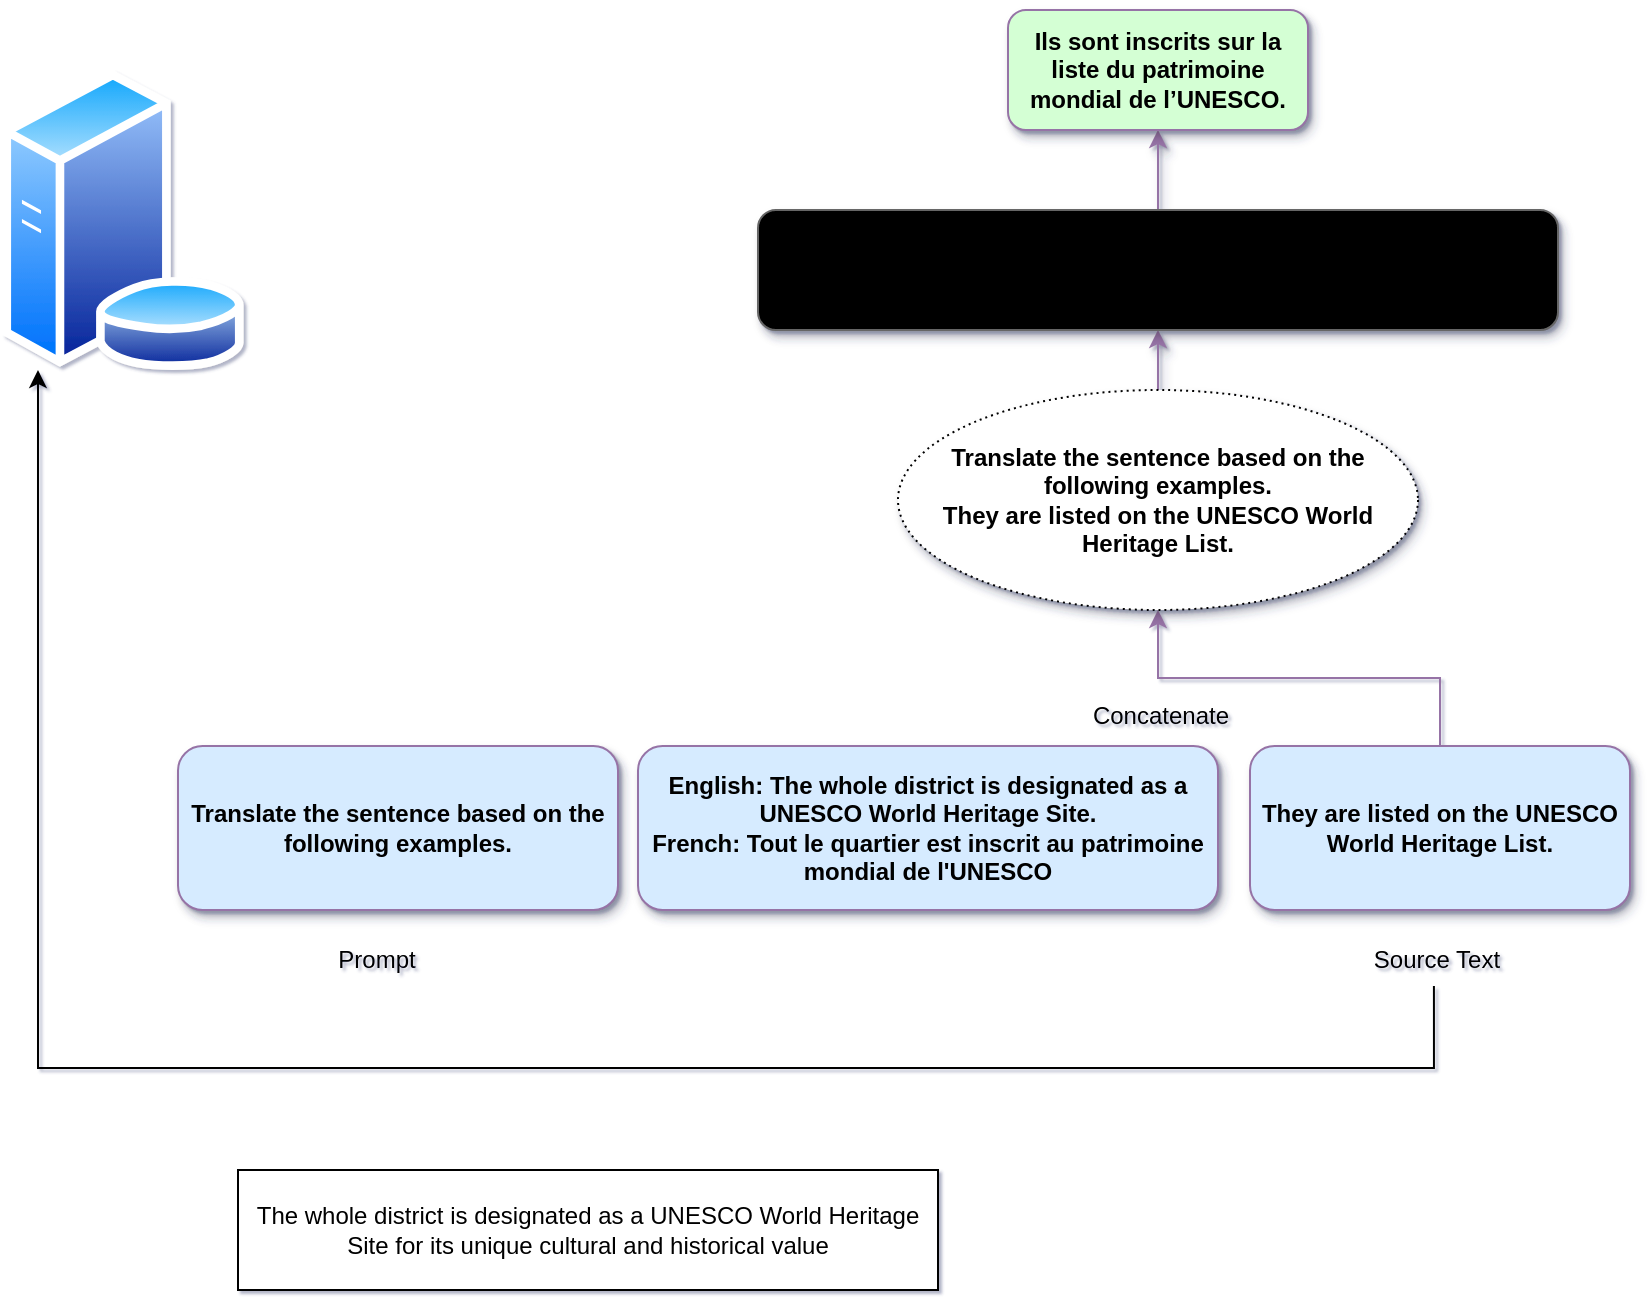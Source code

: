 <mxfile version="26.2.3">
  <diagram name="Page-1" id="dPe-yoAAF0uT67GYots7">
    <mxGraphModel dx="1307" dy="795" grid="1" gridSize="10" guides="1" tooltips="1" connect="1" arrows="1" fold="1" page="1" pageScale="1" pageWidth="850" pageHeight="1100" math="0" shadow="1">
      <root>
        <mxCell id="0" />
        <mxCell id="1" parent="0" />
        <mxCell id="rVGYfOko8amNhe19nSk2-1" value="&lt;span class=&quot;OYPEnA font-feature-liga-off font-feature-clig-off font-feature-calt-off text-decoration-none text-strikethrough-none&quot; style=&quot;color: rgb(0, 0, 0); font-style: normal; font-kerning: normal;&quot;&gt;Translate the sentence based on the following examples.&lt;/span&gt;" style="rounded=1;whiteSpace=wrap;html=1;shadow=1;fontStyle=1;fillColor=#D6EBFF;strokeColor=#9673a6;" parent="1" vertex="1">
          <mxGeometry x="110" y="468" width="220" height="82" as="geometry" />
        </mxCell>
        <mxCell id="rVGYfOko8amNhe19nSk2-5" value="" style="edgeStyle=orthogonalEdgeStyle;rounded=0;orthogonalLoop=1;jettySize=auto;html=1;shadow=0;fontStyle=1;fillColor=#e1d5e7;strokeColor=#9673a6;" parent="1" source="rVGYfOko8amNhe19nSk2-2" target="rVGYfOko8amNhe19nSk2-3" edge="1">
          <mxGeometry relative="1" as="geometry" />
        </mxCell>
        <mxCell id="rVGYfOko8amNhe19nSk2-2" value="&lt;span class=&quot;OYPEnA font-feature-liga-off font-feature-clig-off font-feature-calt-off text-decoration-none text-strikethrough-none&quot; style=&quot;color: rgb(0, 0, 0); font-style: normal; font-kerning: normal;&quot;&gt;They are listed on the UNESCO World Heritage List.&lt;/span&gt;" style="rounded=1;whiteSpace=wrap;html=1;shadow=1;fontStyle=1;fillColor=#D6EBFF;strokeColor=#9673a6;" parent="1" vertex="1">
          <mxGeometry x="646" y="468" width="190" height="82" as="geometry" />
        </mxCell>
        <mxCell id="rVGYfOko8amNhe19nSk2-10" value="" style="edgeStyle=orthogonalEdgeStyle;rounded=0;orthogonalLoop=1;jettySize=auto;html=1;shadow=1;fontStyle=1;fillColor=#e1d5e7;strokeColor=#9673a6;" parent="1" source="rVGYfOko8amNhe19nSk2-3" target="rVGYfOko8amNhe19nSk2-9" edge="1">
          <mxGeometry relative="1" as="geometry" />
        </mxCell>
        <mxCell id="rVGYfOko8amNhe19nSk2-3" value="&lt;span class=&quot;OYPEnA font-feature-liga-off font-feature-clig-off font-feature-calt-off text-decoration-none text-strikethrough-none&quot; style=&quot;color: rgb(0, 0, 0); font-style: normal; font-kerning: normal;&quot;&gt;Translate the sentence based on the following examples.&lt;/span&gt;&lt;br&gt;They are listed on the UNESCO World Heritage List." style="ellipse;whiteSpace=wrap;html=1;shadow=1;fontStyle=1;gradientColor=none;dashed=1;dashPattern=1 2;" parent="1" vertex="1">
          <mxGeometry x="470" y="290" width="260" height="110" as="geometry" />
        </mxCell>
        <mxCell id="rVGYfOko8amNhe19nSk2-6" value="Prompt" style="text;html=1;align=center;verticalAlign=middle;resizable=0;points=[];autosize=1;shadow=1;fontStyle=0;" parent="1" vertex="1">
          <mxGeometry x="179" y="560" width="60" height="30" as="geometry" />
        </mxCell>
        <mxCell id="rVGYfOko8amNhe19nSk2-7" value="&lt;div&gt;Source Text&lt;/div&gt;" style="text;html=1;align=center;verticalAlign=middle;resizable=0;points=[];autosize=1;shadow=1;fontStyle=0;" parent="1" vertex="1">
          <mxGeometry x="694" y="560" width="90" height="30" as="geometry" />
        </mxCell>
        <mxCell id="rVGYfOko8amNhe19nSk2-8" value="Concatenate" style="text;html=1;align=center;verticalAlign=middle;resizable=0;points=[];autosize=1;shadow=1;fontStyle=0;" parent="1" vertex="1">
          <mxGeometry x="556" y="438" width="90" height="30" as="geometry" />
        </mxCell>
        <mxCell id="rVGYfOko8amNhe19nSk2-12" value="" style="edgeStyle=orthogonalEdgeStyle;rounded=0;orthogonalLoop=1;jettySize=auto;html=1;shadow=1;fontStyle=1;fillColor=#e1d5e7;strokeColor=#9673a6;" parent="1" source="rVGYfOko8amNhe19nSk2-9" target="rVGYfOko8amNhe19nSk2-11" edge="1">
          <mxGeometry relative="1" as="geometry" />
        </mxCell>
        <mxCell id="rVGYfOko8amNhe19nSk2-9" value="&lt;font style=&quot;font-size: 18px;&quot;&gt;Large Language Model&lt;/font&gt;" style="rounded=1;whiteSpace=wrap;html=1;shadow=1;fontStyle=1;fillColor=light-dark(#e2d6f3, #ededed);strokeColor=#666666;gradientColor=light-dark(#c6b2e3, #535353);" parent="1" vertex="1">
          <mxGeometry x="400" y="200" width="400" height="60" as="geometry" />
        </mxCell>
        <mxCell id="rVGYfOko8amNhe19nSk2-11" value="&lt;div class=&quot;line-clamp-2&quot;&gt;&lt;div class=&quot;&quot; dir=&quot;auto&quot;&gt;&lt;span class=&quot;&quot;&gt;Ils sont inscrits sur la liste du patrimoine mondial de l’UNESCO.&lt;/span&gt;&lt;/div&gt;&lt;/div&gt;" style="whiteSpace=wrap;html=1;rounded=1;shadow=1;fontStyle=1;fillColor=#D4FFD4;strokeColor=#9673a6;" parent="1" vertex="1">
          <mxGeometry x="525" y="100" width="150" height="60" as="geometry" />
        </mxCell>
        <mxCell id="00uqzowmlft3CjKkbiBN-1" value="The whole district is designated as a UNESCO World Heritage Site for its unique cultural and historical value" style="whiteSpace=wrap;html=1;" vertex="1" parent="1">
          <mxGeometry x="140" y="680" width="350" height="60" as="geometry" />
        </mxCell>
        <mxCell id="00uqzowmlft3CjKkbiBN-2" value="" style="image;aspect=fixed;perimeter=ellipsePerimeter;html=1;align=center;shadow=0;dashed=0;spacingTop=3;image=img/lib/active_directory/database_server.svg;" vertex="1" parent="1">
          <mxGeometry x="21" y="130" width="123" height="150" as="geometry" />
        </mxCell>
        <mxCell id="00uqzowmlft3CjKkbiBN-3" value="" style="endArrow=classic;html=1;rounded=0;exitX=0.522;exitY=0.967;exitDx=0;exitDy=0;exitPerimeter=0;entryX=0.179;entryY=1.007;entryDx=0;entryDy=0;entryPerimeter=0;" edge="1" parent="1">
          <mxGeometry width="50" height="50" relative="1" as="geometry">
            <mxPoint x="737.96" y="587.96" as="sourcePoint" />
            <mxPoint x="39.997" y="280.0" as="targetPoint" />
            <Array as="points">
              <mxPoint x="737.98" y="628.95" />
              <mxPoint x="40" y="629" />
            </Array>
          </mxGeometry>
        </mxCell>
        <mxCell id="00uqzowmlft3CjKkbiBN-4" value="&lt;div&gt;English: The whole district is designated as a UNESCO World Heritage Site.&lt;/div&gt;&lt;div&gt;French: Tout le quartier est inscrit au patrimoine mondial de l&#39;UNESCO&lt;/div&gt;" style="rounded=1;whiteSpace=wrap;html=1;shadow=1;fontStyle=1;fillColor=#D6EBFF;strokeColor=#9673a6;" vertex="1" parent="1">
          <mxGeometry x="340" y="468" width="290" height="82" as="geometry" />
        </mxCell>
      </root>
    </mxGraphModel>
  </diagram>
</mxfile>
